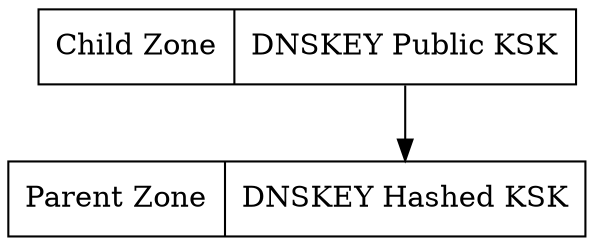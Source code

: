 digraph structs {
node [shape=record];
	struct1 [shape=record, label="Parent Zone|<f1> DNSKEY Hashed KSK"];
	struct2 [shape=record, label="Child Zone|<f2> DNSKEY Public KSK"];

	struct2:f2 -> struct1:f1
}
